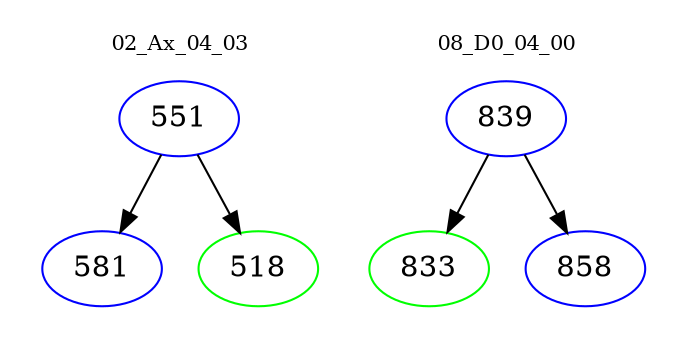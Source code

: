digraph{
subgraph cluster_0 {
color = white
label = "02_Ax_04_03";
fontsize=10;
T0_551 [label="551", color="blue"]
T0_551 -> T0_581 [color="black"]
T0_581 [label="581", color="blue"]
T0_551 -> T0_518 [color="black"]
T0_518 [label="518", color="green"]
}
subgraph cluster_1 {
color = white
label = "08_D0_04_00";
fontsize=10;
T1_839 [label="839", color="blue"]
T1_839 -> T1_833 [color="black"]
T1_833 [label="833", color="green"]
T1_839 -> T1_858 [color="black"]
T1_858 [label="858", color="blue"]
}
}
